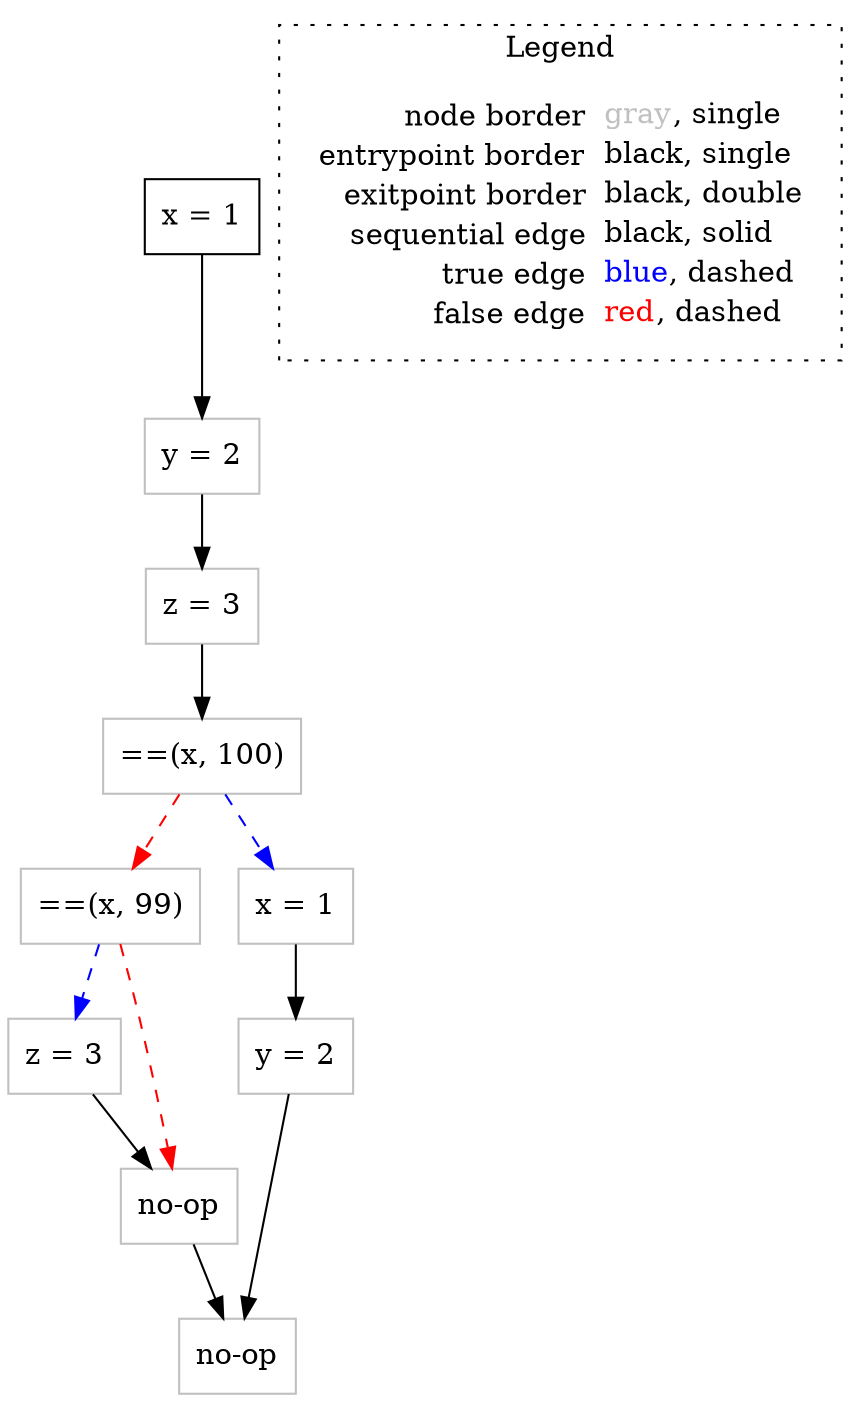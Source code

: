 digraph {
	"node0" [shape="rect",color="black",label=<x = 1>];
	"node1" [shape="rect",color="gray",label=<==(x, 99)>];
	"node2" [shape="rect",color="gray",label=<y = 2>];
	"node3" [shape="rect",color="gray",label=<z = 3>];
	"node4" [shape="rect",color="gray",label=<x = 1>];
	"node5" [shape="rect",color="gray",label=<==(x, 100)>];
	"node6" [shape="rect",color="gray",label=<no-op>];
	"node7" [shape="rect",color="gray",label=<no-op>];
	"node8" [shape="rect",color="gray",label=<z = 3>];
	"node9" [shape="rect",color="gray",label=<y = 2>];
	"node1" -> "node3" [color="blue",style="dashed"];
	"node1" -> "node7" [color="red",style="dashed"];
	"node2" -> "node8" [color="black"];
	"node3" -> "node7" [color="black"];
	"node4" -> "node9" [color="black"];
	"node0" -> "node2" [color="black"];
	"node5" -> "node1" [color="red",style="dashed"];
	"node5" -> "node4" [color="blue",style="dashed"];
	"node7" -> "node6" [color="black"];
	"node8" -> "node5" [color="black"];
	"node9" -> "node6" [color="black"];
subgraph cluster_legend {
	label="Legend";
	style=dotted;
	node [shape=plaintext];
	"legend" [label=<<table border="0" cellpadding="2" cellspacing="0" cellborder="0"><tr><td align="right">node border&nbsp;</td><td align="left"><font color="gray">gray</font>, single</td></tr><tr><td align="right">entrypoint border&nbsp;</td><td align="left"><font color="black">black</font>, single</td></tr><tr><td align="right">exitpoint border&nbsp;</td><td align="left"><font color="black">black</font>, double</td></tr><tr><td align="right">sequential edge&nbsp;</td><td align="left"><font color="black">black</font>, solid</td></tr><tr><td align="right">true edge&nbsp;</td><td align="left"><font color="blue">blue</font>, dashed</td></tr><tr><td align="right">false edge&nbsp;</td><td align="left"><font color="red">red</font>, dashed</td></tr></table>>];
}

}
